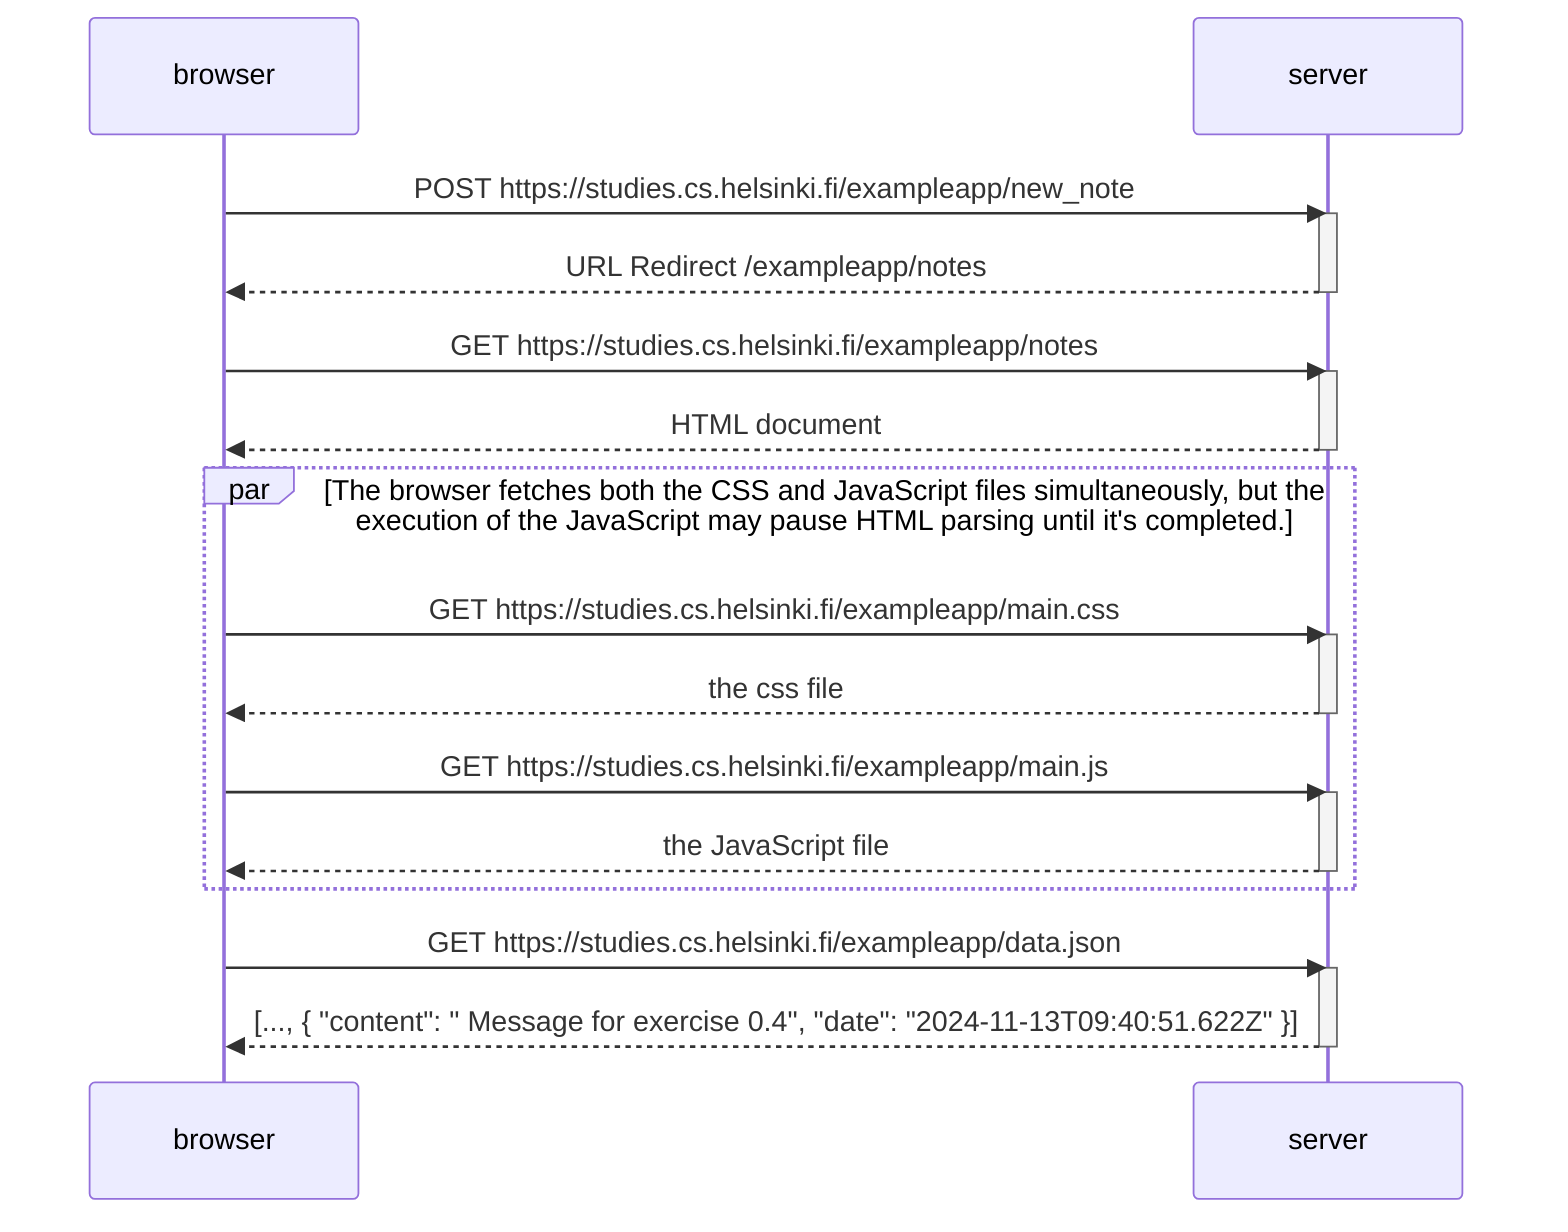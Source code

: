 sequenceDiagram
    participant browser
    participant server

    %% The browser, triggered by the form's submit event, sends the new note to the server using HTTPS POST request and the URL-encoded Form Data:
    %% note: Hello world from London
    browser->>server: POST https://studies.cs.helsinki.fi/exampleapp/new_note
    activate server
    %% The server accesses the data from the body field of the request object,
    %% creates a new note object liberal, and adds it to a notes list
    server-->>browser: URL Redirect /exampleapp/notes
    deactivate server
    %% Then, the server ridirects the browser to the /exampleapp/notes page
    

    browser->>server: GET https://studies.cs.helsinki.fi/exampleapp/notes
    activate server
    server-->>browser: HTML document
    deactivate server
    %% The browser reloads the /exampleapp/notes page and fetches the CSS (notes:4) and JavaScript (notes:5) files
    
    par  The browser fetches both the CSS and JavaScript files simultaneously, but the execution of the JavaScript may pause HTML parsing until it's completed.
    browser->>server: GET https://studies.cs.helsinki.fi/exampleapp/main.css
    activate server
    server-->>browser: the css file
    deactivate server

    browser->>server: GET https://studies.cs.helsinki.fi/exampleapp/main.js
    activate server
    server-->>browser: the JavaScript file
    deactivate server
    end

    %% The browser starts executing the JavaScript code that fetches the JSON from the server (main.js:23)

    browser->>server: GET https://studies.cs.helsinki.fi/exampleapp/data.json
    activate server
    server-->>browser: [..., { "content": " Message for exercise 0.4", "date": "2024-11-13T09:40:51.622Z" }]
    deactivate server

    %% The browser executes the callback function (main.js:3) that renders the notes using the DOM API (main.js:18)